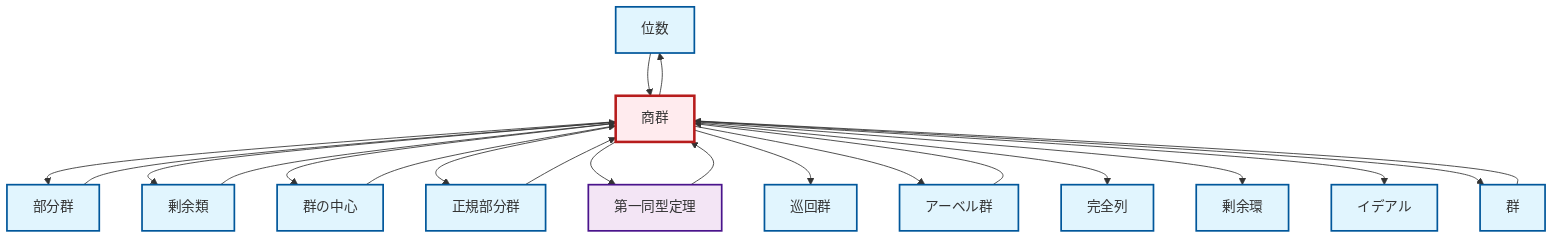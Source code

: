 graph TD
    classDef definition fill:#e1f5fe,stroke:#01579b,stroke-width:2px
    classDef theorem fill:#f3e5f5,stroke:#4a148c,stroke-width:2px
    classDef axiom fill:#fff3e0,stroke:#e65100,stroke-width:2px
    classDef example fill:#e8f5e9,stroke:#1b5e20,stroke-width:2px
    classDef current fill:#ffebee,stroke:#b71c1c,stroke-width:3px
    def-quotient-ring["剰余環"]:::definition
    def-order["位数"]:::definition
    def-coset["剰余類"]:::definition
    def-quotient-group["商群"]:::definition
    def-subgroup["部分群"]:::definition
    def-abelian-group["アーベル群"]:::definition
    def-ideal["イデアル"]:::definition
    thm-first-isomorphism["第一同型定理"]:::theorem
    def-group["群"]:::definition
    def-exact-sequence["完全列"]:::definition
    def-center-of-group["群の中心"]:::definition
    def-cyclic-group["巡回群"]:::definition
    def-normal-subgroup["正規部分群"]:::definition
    def-quotient-group --> def-subgroup
    thm-first-isomorphism --> def-quotient-group
    def-center-of-group --> def-quotient-group
    def-quotient-group --> def-coset
    def-quotient-group --> def-center-of-group
    def-quotient-group --> def-normal-subgroup
    def-quotient-group --> thm-first-isomorphism
    def-quotient-group --> def-order
    def-quotient-group --> def-cyclic-group
    def-normal-subgroup --> def-quotient-group
    def-quotient-group --> def-abelian-group
    def-quotient-group --> def-exact-sequence
    def-order --> def-quotient-group
    def-quotient-group --> def-quotient-ring
    def-abelian-group --> def-quotient-group
    def-quotient-group --> def-ideal
    def-coset --> def-quotient-group
    def-subgroup --> def-quotient-group
    def-quotient-group --> def-group
    def-group --> def-quotient-group
    class def-quotient-group current